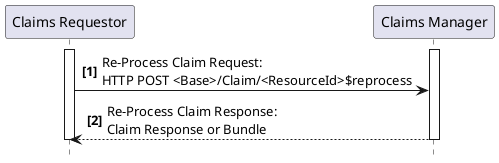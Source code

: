 @startuml
skinparam svgDimensionStyle false
hide footbox
autonumber "<b>[0]"
participant "Claims Requestor" as Req
participant "Claims Manager" as Man
activate Req
activate Man
Req -> Man : Re-Process Claim Request:\nHTTP POST <Base>/Claim/<ResourceId>$reprocess
Man --> Req : Re-Process Claim Response:\nClaim Response or Bundle
deactivate Man
deactivate Req
@enduml
